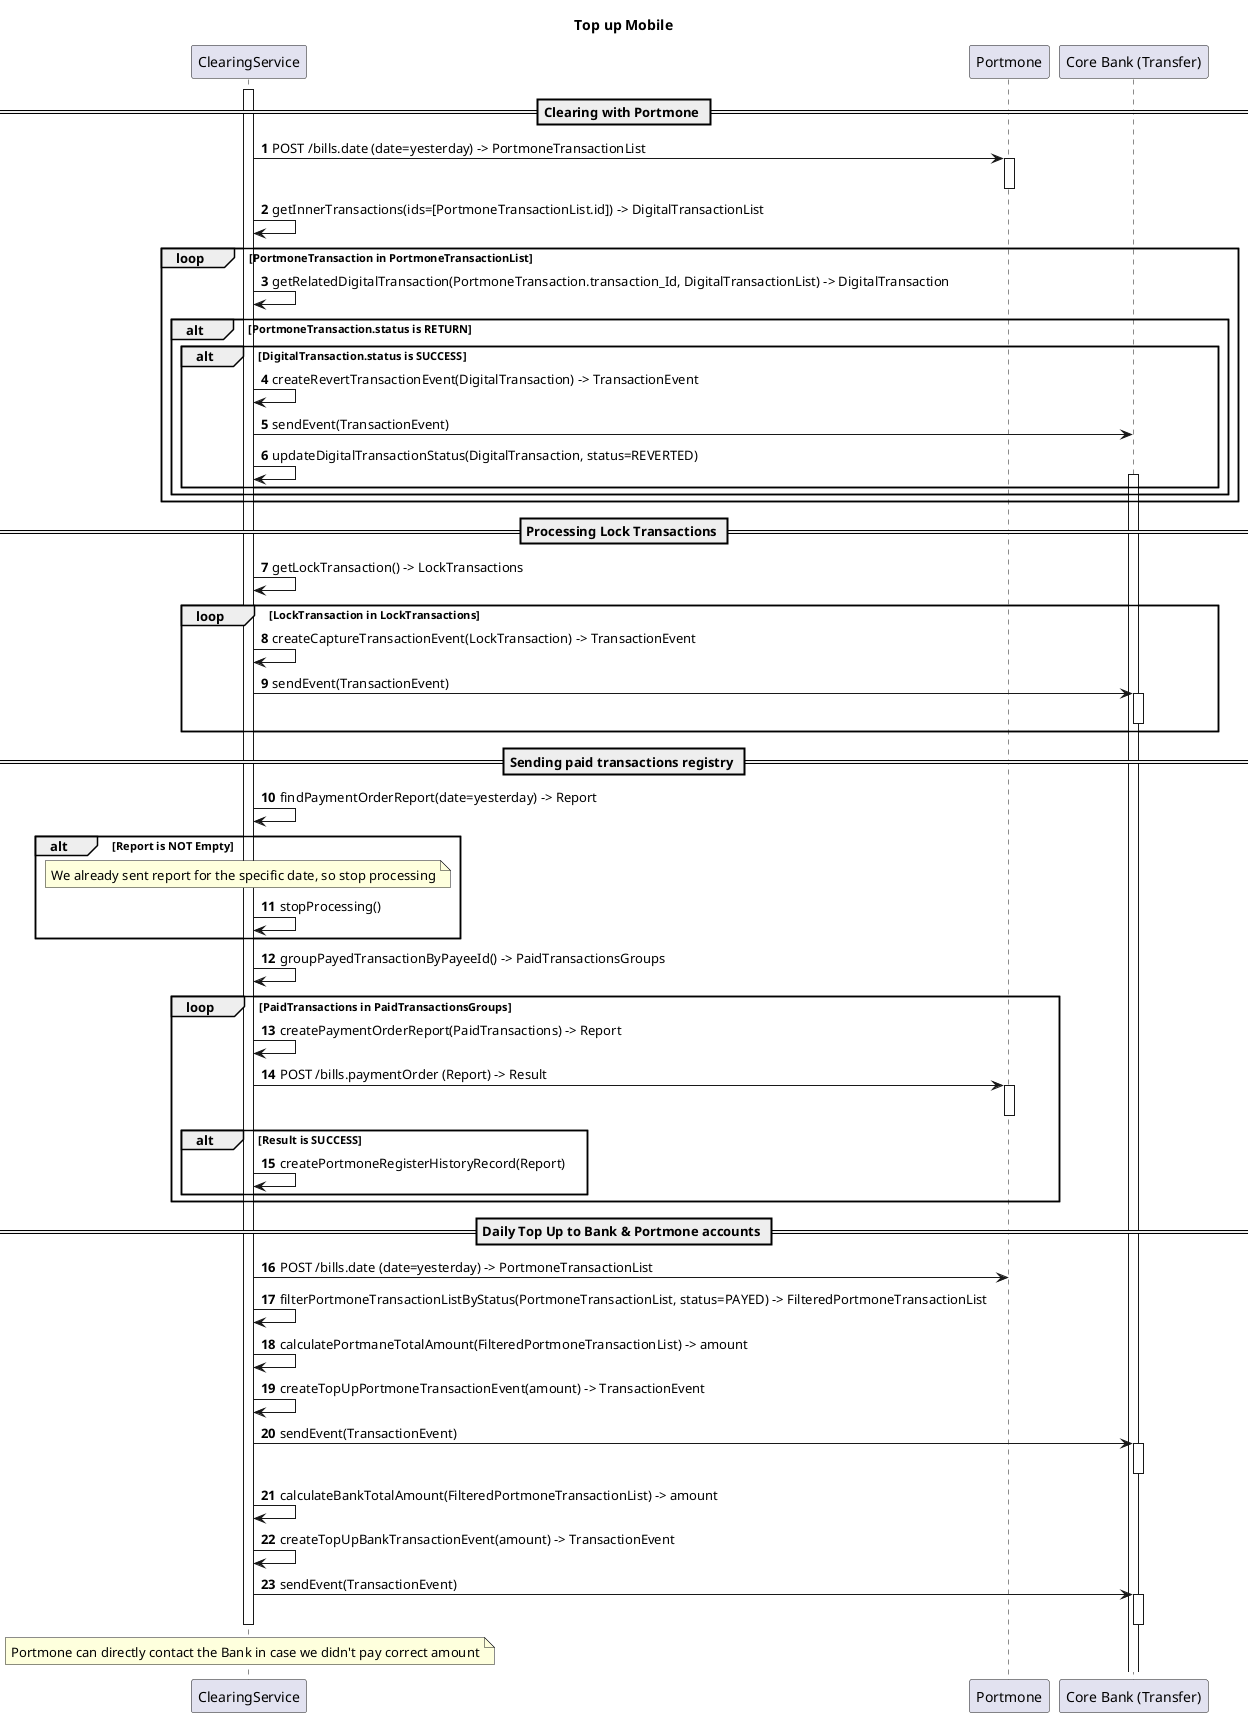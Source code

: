 @startuml
'https://plantuml.com/sequence-diagram
title: Top up Mobile

participant ClearingService
participant Portmone
participant "Core Bank (Transfer)" as CoreBank

autonumber
'hide footbox

== Clearing with Portmone ==
activate ClearingService
ClearingService -> Portmone: POST /bills.date (date=yesterday) -> PortmoneTransactionList
activate Portmone
deactivate Portmone
ClearingService -> ClearingService: getInnerTransactions(ids=[PortmoneTransactionList.id]) -> DigitalTransactionList
loop PortmoneTransaction in PortmoneTransactionList
    ClearingService -> ClearingService: getRelatedDigitalTransaction(PortmoneTransaction.transaction_Id, DigitalTransactionList) -> DigitalTransaction
    alt PortmoneTransaction.status is RETURN
        alt DigitalTransaction.status is SUCCESS
            ClearingService -> ClearingService: createRevertTransactionEvent(DigitalTransaction) -> TransactionEvent
            ClearingService -> CoreBank: sendEvent(TransactionEvent)
            ClearingService -> ClearingService: updateDigitalTransactionStatus(DigitalTransaction, status=REVERTED)
            activate CoreBank
            deactivate CoreBank
        end
    end
end loop

== Processing Lock Transactions ==
ClearingService -> ClearingService: getLockTransaction() -> LockTransactions
loop LockTransaction in LockTransactions
    ClearingService -> ClearingService: createCaptureTransactionEvent(LockTransaction) -> TransactionEvent
    ClearingService -> CoreBank: sendEvent(TransactionEvent)
    activate CoreBank
    deactivate CoreBank
end loop

== Sending paid transactions registry ==
ClearingService -> ClearingService: findPaymentOrderReport(date=yesterday) -> Report
alt Report is NOT Empty
    note over ClearingService
        We already sent report for the specific date, so stop processing
    end note
    ClearingService -> ClearingService: stopProcessing()
end

ClearingService -> ClearingService: groupPayedTransactionByPayeeId() -> PaidTransactionsGroups
loop PaidTransactions in PaidTransactionsGroups
    ClearingService -> ClearingService: createPaymentOrderReport(PaidTransactions) -> Report
    ClearingService -> Portmone: POST /bills.paymentOrder (Report) -> Result
    activate Portmone
    deactivate Portmone
    alt Result is SUCCESS
        ClearingService -> ClearingService: createPortmoneRegisterHistoryRecord(Report)
    end
end

== Daily Top Up to Bank & Portmone accounts ==
ClearingService -> Portmone: POST /bills.date (date=yesterday) -> PortmoneTransactionList
ClearingService -> ClearingService: filterPortmoneTransactionListByStatus(PortmoneTransactionList, status=PAYED) -> FilteredPortmoneTransactionList
ClearingService -> ClearingService: calculatePortmaneTotalAmount(FilteredPortmoneTransactionList) -> amount
ClearingService -> ClearingService: createTopUpPortmoneTransactionEvent(amount) -> TransactionEvent
ClearingService -> CoreBank: sendEvent(TransactionEvent)
activate CoreBank
deactivate CoreBank
ClearingService -> ClearingService: calculateBankTotalAmount(FilteredPortmoneTransactionList) -> amount
ClearingService -> ClearingService: createTopUpBankTransactionEvent(amount) -> TransactionEvent
ClearingService -> CoreBank: sendEvent(TransactionEvent)
activate CoreBank
deactivate CoreBank

note over ClearingService
    Portmone can directly contact the Bank in case we didn't pay correct amount
end note

deactivate ClearingService

@enduml